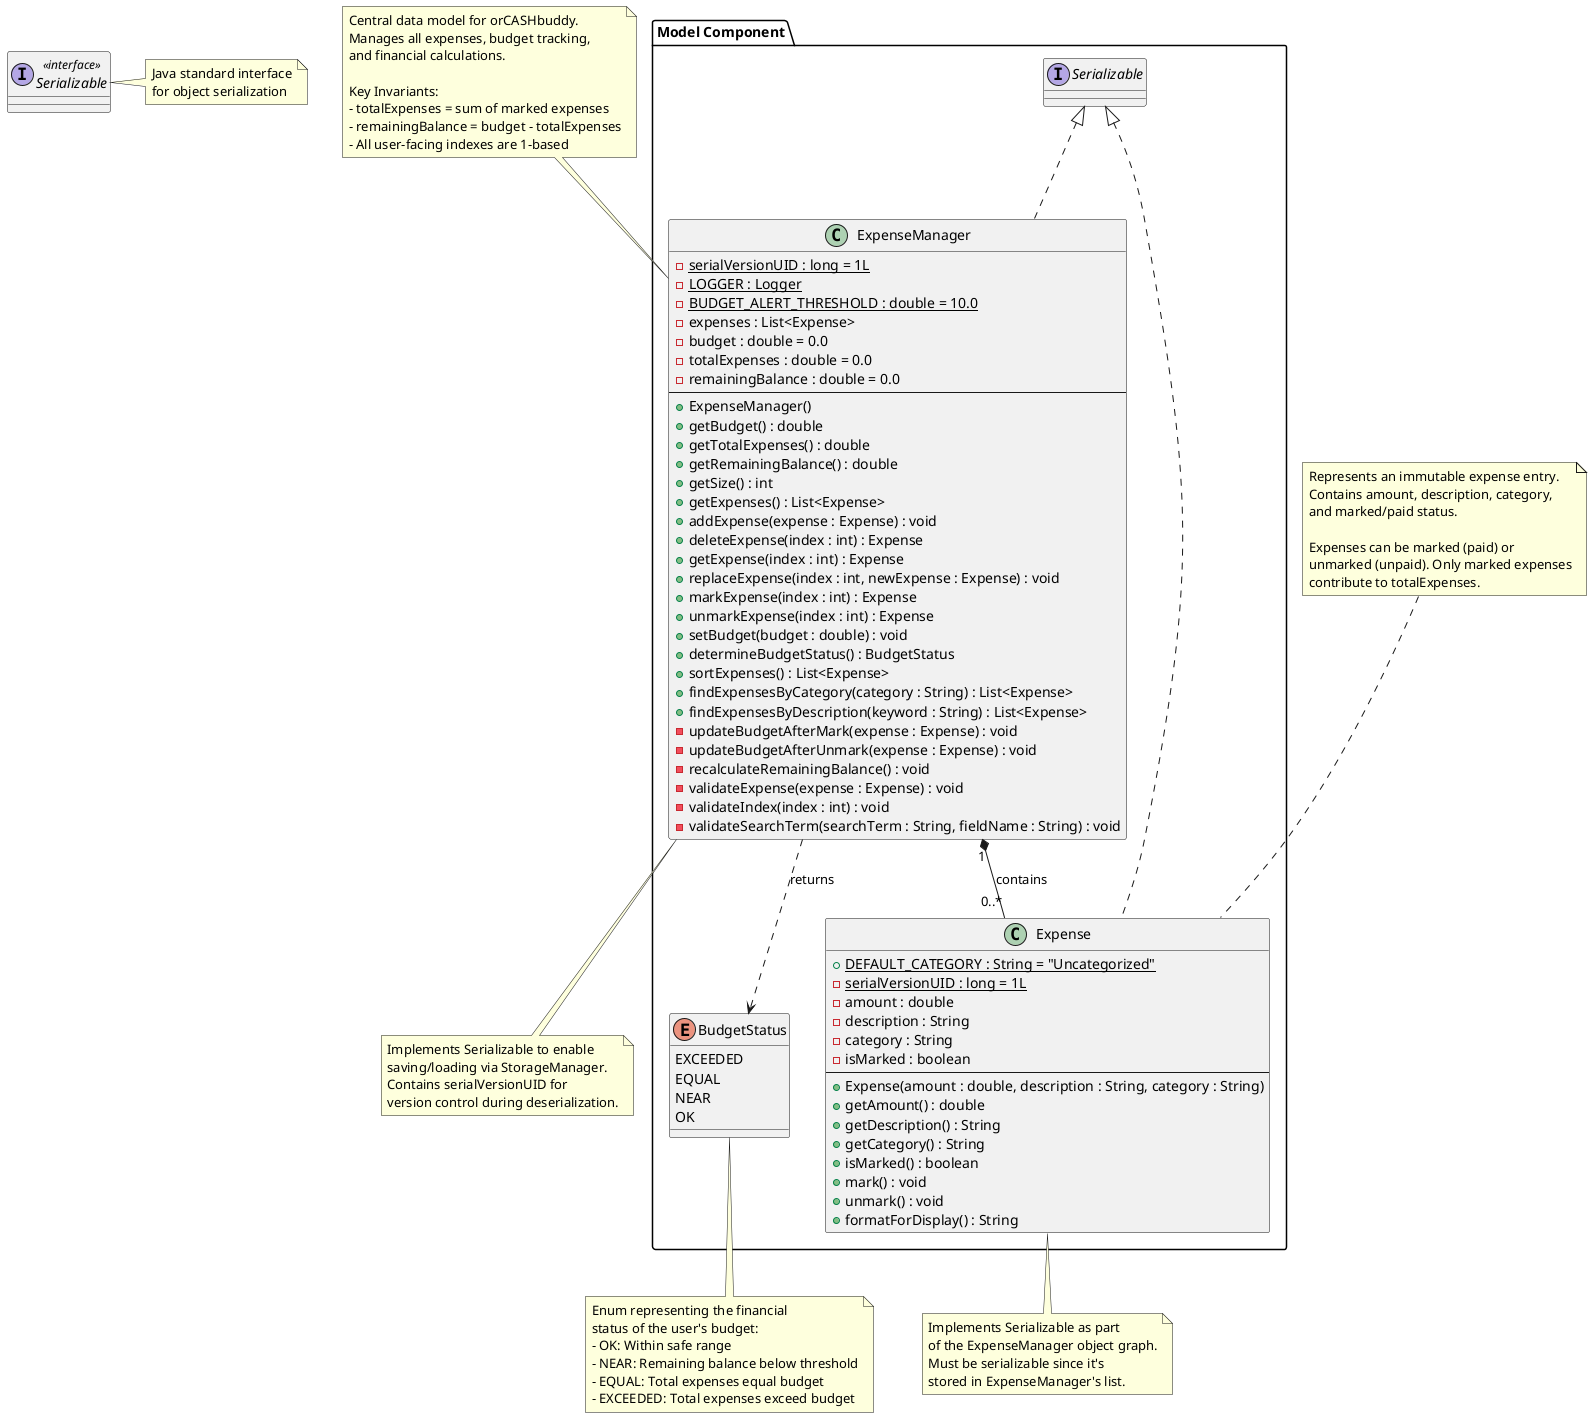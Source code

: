 @startuml

interface Serializable <<interface>> {
}

package "Model Component" {
    class ExpenseManager implements Serializable {
        - {static} serialVersionUID : long = 1L
        - {static} LOGGER : Logger
        - {static} BUDGET_ALERT_THRESHOLD : double = 10.0
        - expenses : List<Expense>
        - budget : double = 0.0
        - totalExpenses : double = 0.0
        - remainingBalance : double = 0.0
        --
        + ExpenseManager()
        + getBudget() : double
        + getTotalExpenses() : double
        + getRemainingBalance() : double
        + getSize() : int
        + getExpenses() : List<Expense>
        + addExpense(expense : Expense) : void
        + deleteExpense(index : int) : Expense
        + getExpense(index : int) : Expense
        + replaceExpense(index : int, newExpense : Expense) : void
        + markExpense(index : int) : Expense
        + unmarkExpense(index : int) : Expense
        + setBudget(budget : double) : void
        + determineBudgetStatus() : BudgetStatus
        + sortExpenses() : List<Expense>
        + findExpensesByCategory(category : String) : List<Expense>
        + findExpensesByDescription(keyword : String) : List<Expense>
        - updateBudgetAfterMark(expense : Expense) : void
        - updateBudgetAfterUnmark(expense : Expense) : void
        - recalculateRemainingBalance() : void
        - validateExpense(expense : Expense) : void
        - validateIndex(index : int) : void
        - validateSearchTerm(searchTerm : String, fieldName : String) : void
    }

    class Expense implements Serializable {
        + {static} DEFAULT_CATEGORY : String = "Uncategorized"
        - {static} serialVersionUID : long = 1L
        - amount : double
        - description : String
        - category : String
        - isMarked : boolean
        --
        + Expense(amount : double, description : String, category : String)
        + getAmount() : double
        + getDescription() : String
        + getCategory() : String
        + isMarked() : boolean
        + mark() : void
        + unmark() : void
        + formatForDisplay() : String
    }

    enum BudgetStatus {
        EXCEEDED
        EQUAL
        NEAR
        OK
    }
}

ExpenseManager "1" *-- "0..*" Expense : contains
ExpenseManager ..> BudgetStatus : returns

note right of Serializable
  Java standard interface
  for object serialization
end note

note top of ExpenseManager
  Central data model for orCASHbuddy.
  Manages all expenses, budget tracking,
  and financial calculations.
  
  Key Invariants:
  - totalExpenses = sum of marked expenses
  - remainingBalance = budget - totalExpenses
  - All user-facing indexes are 1-based
end note

note bottom of ExpenseManager
  Implements Serializable to enable
  saving/loading via StorageManager.
  Contains serialVersionUID for
  version control during deserialization.
end note

note top of Expense
  Represents an immutable expense entry.
  Contains amount, description, category,
  and marked/paid status.
  
  Expenses can be marked (paid) or
  unmarked (unpaid). Only marked expenses
  contribute to totalExpenses.
end note

note bottom of Expense
  Implements Serializable as part
  of the ExpenseManager object graph.
  Must be serializable since it's
  stored in ExpenseManager's list.
end note

note bottom of BudgetStatus
  Enum representing the financial
  status of the user's budget:
  - OK: Within safe range
  - NEAR: Remaining balance below threshold
  - EQUAL: Total expenses equal budget
  - EXCEEDED: Total expenses exceed budget
end note

@enduml
